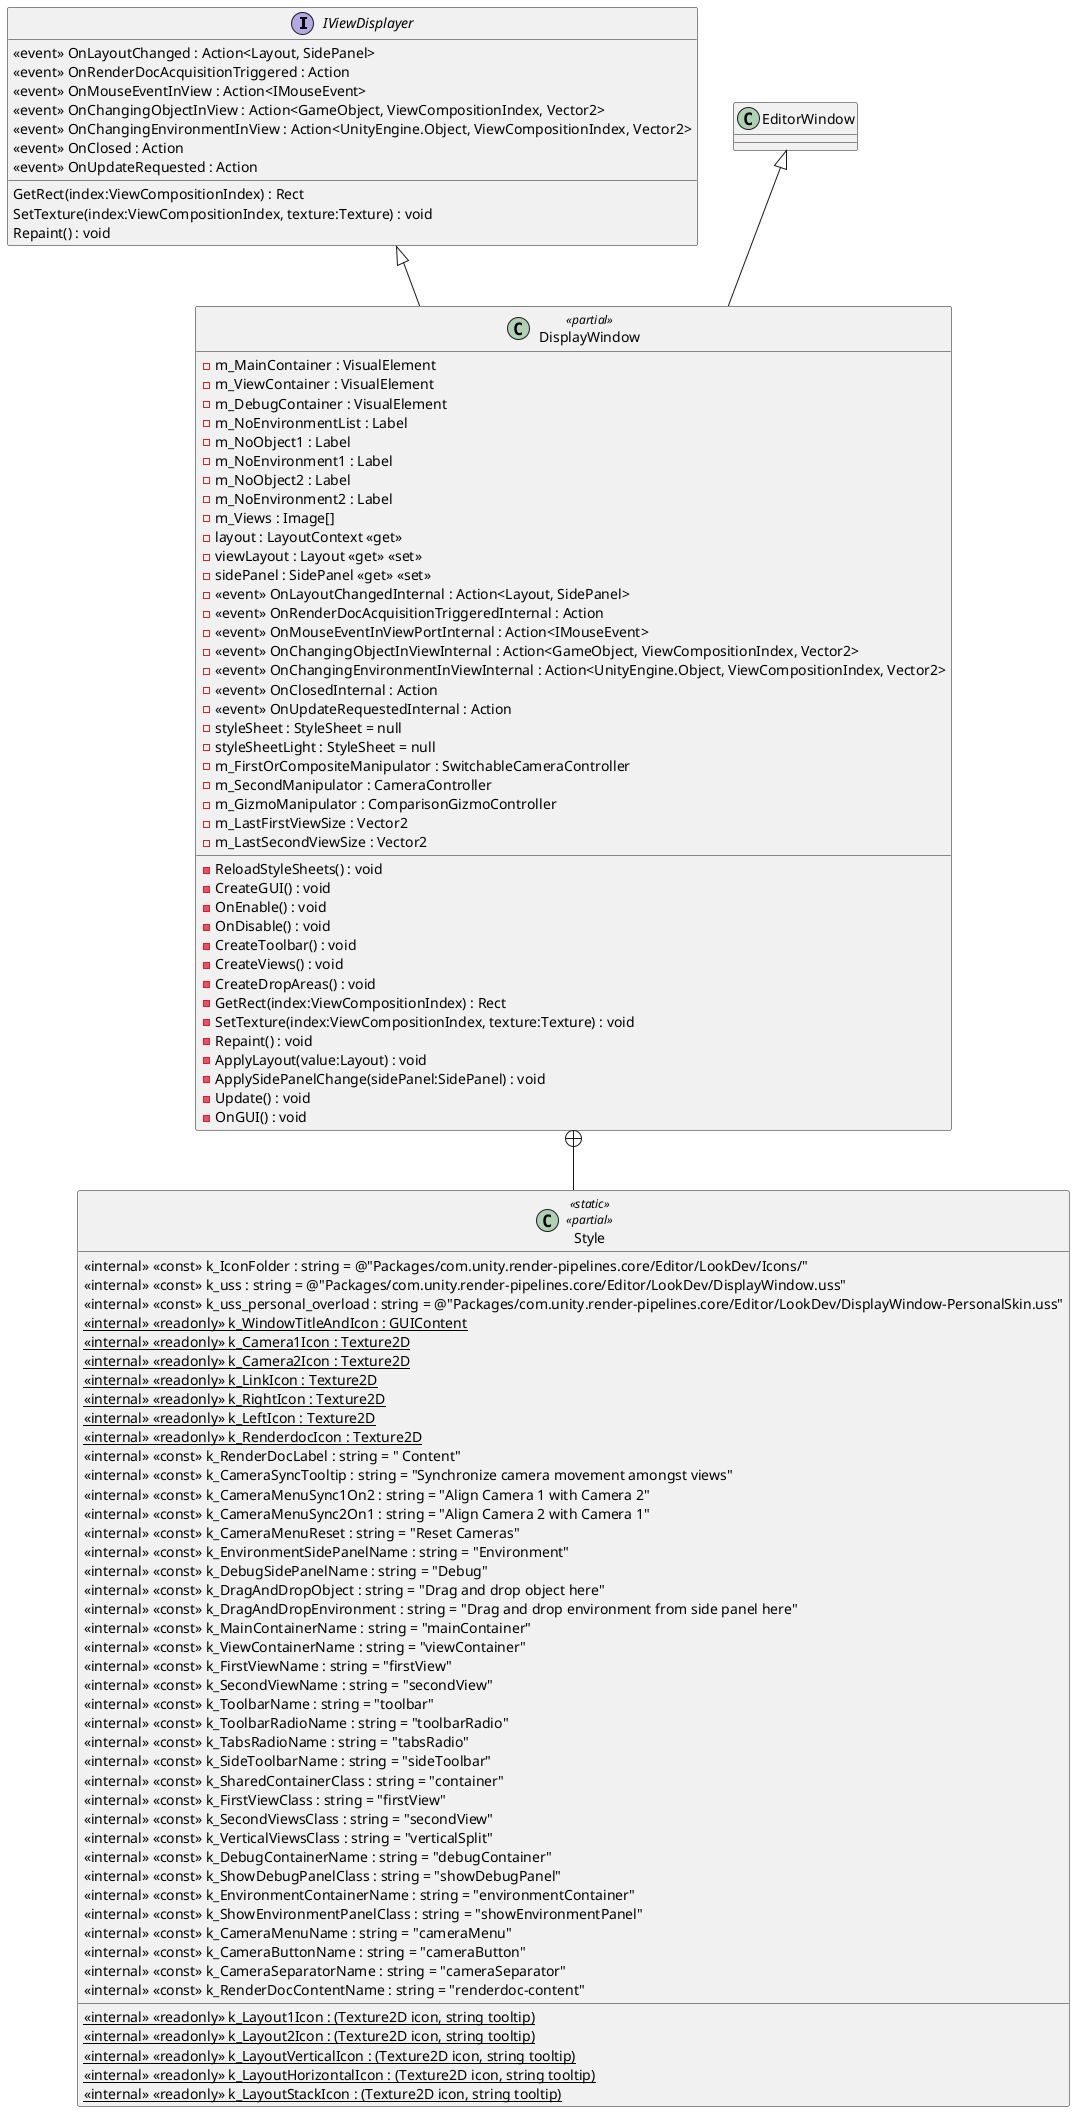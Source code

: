 @startuml
interface IViewDisplayer {
    GetRect(index:ViewCompositionIndex) : Rect
    SetTexture(index:ViewCompositionIndex, texture:Texture) : void
    Repaint() : void
     <<event>> OnLayoutChanged : Action<Layout, SidePanel> 
     <<event>> OnRenderDocAcquisitionTriggered : Action 
     <<event>> OnMouseEventInView : Action<IMouseEvent> 
     <<event>> OnChangingObjectInView : Action<GameObject, ViewCompositionIndex, Vector2> 
     <<event>> OnChangingEnvironmentInView : Action<UnityEngine.Object, ViewCompositionIndex, Vector2> 
     <<event>> OnClosed : Action 
     <<event>> OnUpdateRequested : Action 
}
class DisplayWindow <<partial>> {
    - m_MainContainer : VisualElement
    - m_ViewContainer : VisualElement
    - m_DebugContainer : VisualElement
    - m_NoEnvironmentList : Label
    - m_NoObject1 : Label
    - m_NoEnvironment1 : Label
    - m_NoObject2 : Label
    - m_NoEnvironment2 : Label
    - m_Views : Image[]
    - layout : LayoutContext <<get>>
    - viewLayout : Layout <<get>> <<set>>
    - sidePanel : SidePanel <<get>> <<set>>
    -  <<event>> OnLayoutChangedInternal : Action<Layout, SidePanel> 
    -  <<event>> OnRenderDocAcquisitionTriggeredInternal : Action 
    -  <<event>> OnMouseEventInViewPortInternal : Action<IMouseEvent> 
    -  <<event>> OnChangingObjectInViewInternal : Action<GameObject, ViewCompositionIndex, Vector2> 
    -  <<event>> OnChangingEnvironmentInViewInternal : Action<UnityEngine.Object, ViewCompositionIndex, Vector2> 
    -  <<event>> OnClosedInternal : Action 
    -  <<event>> OnUpdateRequestedInternal : Action 
    - styleSheet : StyleSheet = null
    - styleSheetLight : StyleSheet = null
    - m_FirstOrCompositeManipulator : SwitchableCameraController
    - m_SecondManipulator : CameraController
    - m_GizmoManipulator : ComparisonGizmoController
    - ReloadStyleSheets() : void
    - CreateGUI() : void
    - OnEnable() : void
    - OnDisable() : void
    - CreateToolbar() : void
    - CreateViews() : void
    - CreateDropAreas() : void
    - GetRect(index:ViewCompositionIndex) : Rect
    - m_LastFirstViewSize : Vector2
    - m_LastSecondViewSize : Vector2
    - SetTexture(index:ViewCompositionIndex, texture:Texture) : void
    - Repaint() : void
    - ApplyLayout(value:Layout) : void
    - ApplySidePanelChange(sidePanel:SidePanel) : void
    - Update() : void
    - OnGUI() : void
}
class Style <<static>> <<partial>> {
    <<internal>> <<const>> k_IconFolder : string = @"Packages/com.unity.render-pipelines.core/Editor/LookDev/Icons/"
    <<internal>> <<const>> k_uss : string = @"Packages/com.unity.render-pipelines.core/Editor/LookDev/DisplayWindow.uss"
    <<internal>> <<const>> k_uss_personal_overload : string = @"Packages/com.unity.render-pipelines.core/Editor/LookDev/DisplayWindow-PersonalSkin.uss"
    <<internal>> {static} <<readonly>> k_WindowTitleAndIcon : GUIContent
    <<internal>> {static} <<readonly>> k_Layout1Icon : (Texture2D icon, string tooltip)
    <<internal>> {static} <<readonly>> k_Layout2Icon : (Texture2D icon, string tooltip)
    <<internal>> {static} <<readonly>> k_LayoutVerticalIcon : (Texture2D icon, string tooltip)
    <<internal>> {static} <<readonly>> k_LayoutHorizontalIcon : (Texture2D icon, string tooltip)
    <<internal>> {static} <<readonly>> k_LayoutStackIcon : (Texture2D icon, string tooltip)
    <<internal>> {static} <<readonly>> k_Camera1Icon : Texture2D
    <<internal>> {static} <<readonly>> k_Camera2Icon : Texture2D
    <<internal>> {static} <<readonly>> k_LinkIcon : Texture2D
    <<internal>> {static} <<readonly>> k_RightIcon : Texture2D
    <<internal>> {static} <<readonly>> k_LeftIcon : Texture2D
    <<internal>> {static} <<readonly>> k_RenderdocIcon : Texture2D
    <<internal>> <<const>> k_RenderDocLabel : string = " Content"
    <<internal>> <<const>> k_CameraSyncTooltip : string = "Synchronize camera movement amongst views"
    <<internal>> <<const>> k_CameraMenuSync1On2 : string = "Align Camera 1 with Camera 2"
    <<internal>> <<const>> k_CameraMenuSync2On1 : string = "Align Camera 2 with Camera 1"
    <<internal>> <<const>> k_CameraMenuReset : string = "Reset Cameras"
    <<internal>> <<const>> k_EnvironmentSidePanelName : string = "Environment"
    <<internal>> <<const>> k_DebugSidePanelName : string = "Debug"
    <<internal>> <<const>> k_DragAndDropObject : string = "Drag and drop object here"
    <<internal>> <<const>> k_DragAndDropEnvironment : string = "Drag and drop environment from side panel here"
    <<internal>> <<const>> k_MainContainerName : string = "mainContainer"
    <<internal>> <<const>> k_ViewContainerName : string = "viewContainer"
    <<internal>> <<const>> k_FirstViewName : string = "firstView"
    <<internal>> <<const>> k_SecondViewName : string = "secondView"
    <<internal>> <<const>> k_ToolbarName : string = "toolbar"
    <<internal>> <<const>> k_ToolbarRadioName : string = "toolbarRadio"
    <<internal>> <<const>> k_TabsRadioName : string = "tabsRadio"
    <<internal>> <<const>> k_SideToolbarName : string = "sideToolbar"
    <<internal>> <<const>> k_SharedContainerClass : string = "container"
    <<internal>> <<const>> k_FirstViewClass : string = "firstView"
    <<internal>> <<const>> k_SecondViewsClass : string = "secondView"
    <<internal>> <<const>> k_VerticalViewsClass : string = "verticalSplit"
    <<internal>> <<const>> k_DebugContainerName : string = "debugContainer"
    <<internal>> <<const>> k_ShowDebugPanelClass : string = "showDebugPanel"
    <<internal>> <<const>> k_EnvironmentContainerName : string = "environmentContainer"
    <<internal>> <<const>> k_ShowEnvironmentPanelClass : string = "showEnvironmentPanel"
    <<internal>> <<const>> k_CameraMenuName : string = "cameraMenu"
    <<internal>> <<const>> k_CameraButtonName : string = "cameraButton"
    <<internal>> <<const>> k_CameraSeparatorName : string = "cameraSeparator"
    <<internal>> <<const>> k_RenderDocContentName : string = "renderdoc-content"
}
EditorWindow <|-- DisplayWindow
IViewDisplayer <|-- DisplayWindow
DisplayWindow +-- Style
@enduml
